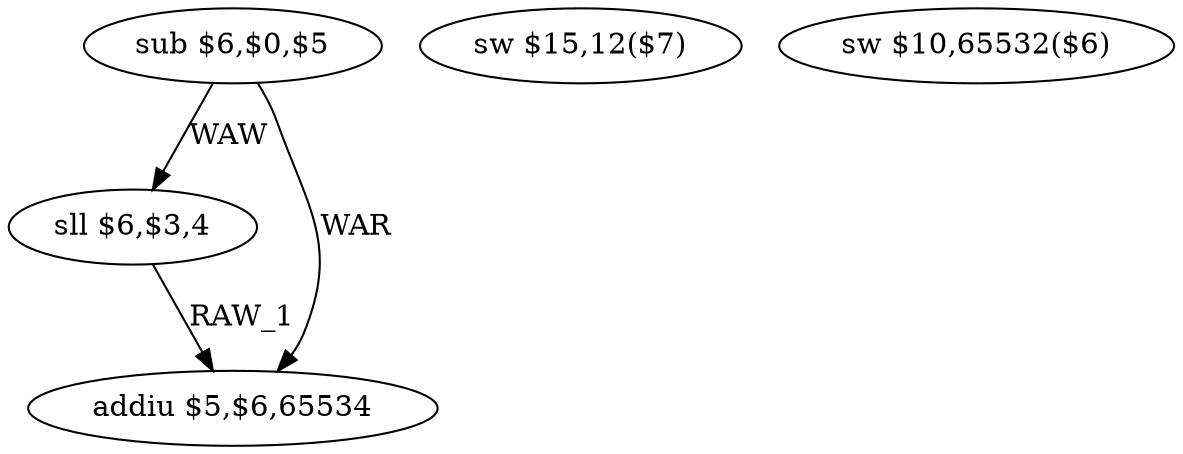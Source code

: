 digraph G1 {
node [shape = ellipse];
i0 [label = "sub $6,$0,$5"] ;
i0 ->  i1 [label= "WAW"];
i0 ->  i2 [label= "WAR"];
i1 [label = "sll $6,$3,4"] ;
i1 ->  i2 [label= "RAW_1"];
i2 [label = "addiu $5,$6,65534"] ;
i3 [label = "sw $15,12($7)"] ;
i4 [label = "sw $10,65532($6)"] ;
}
